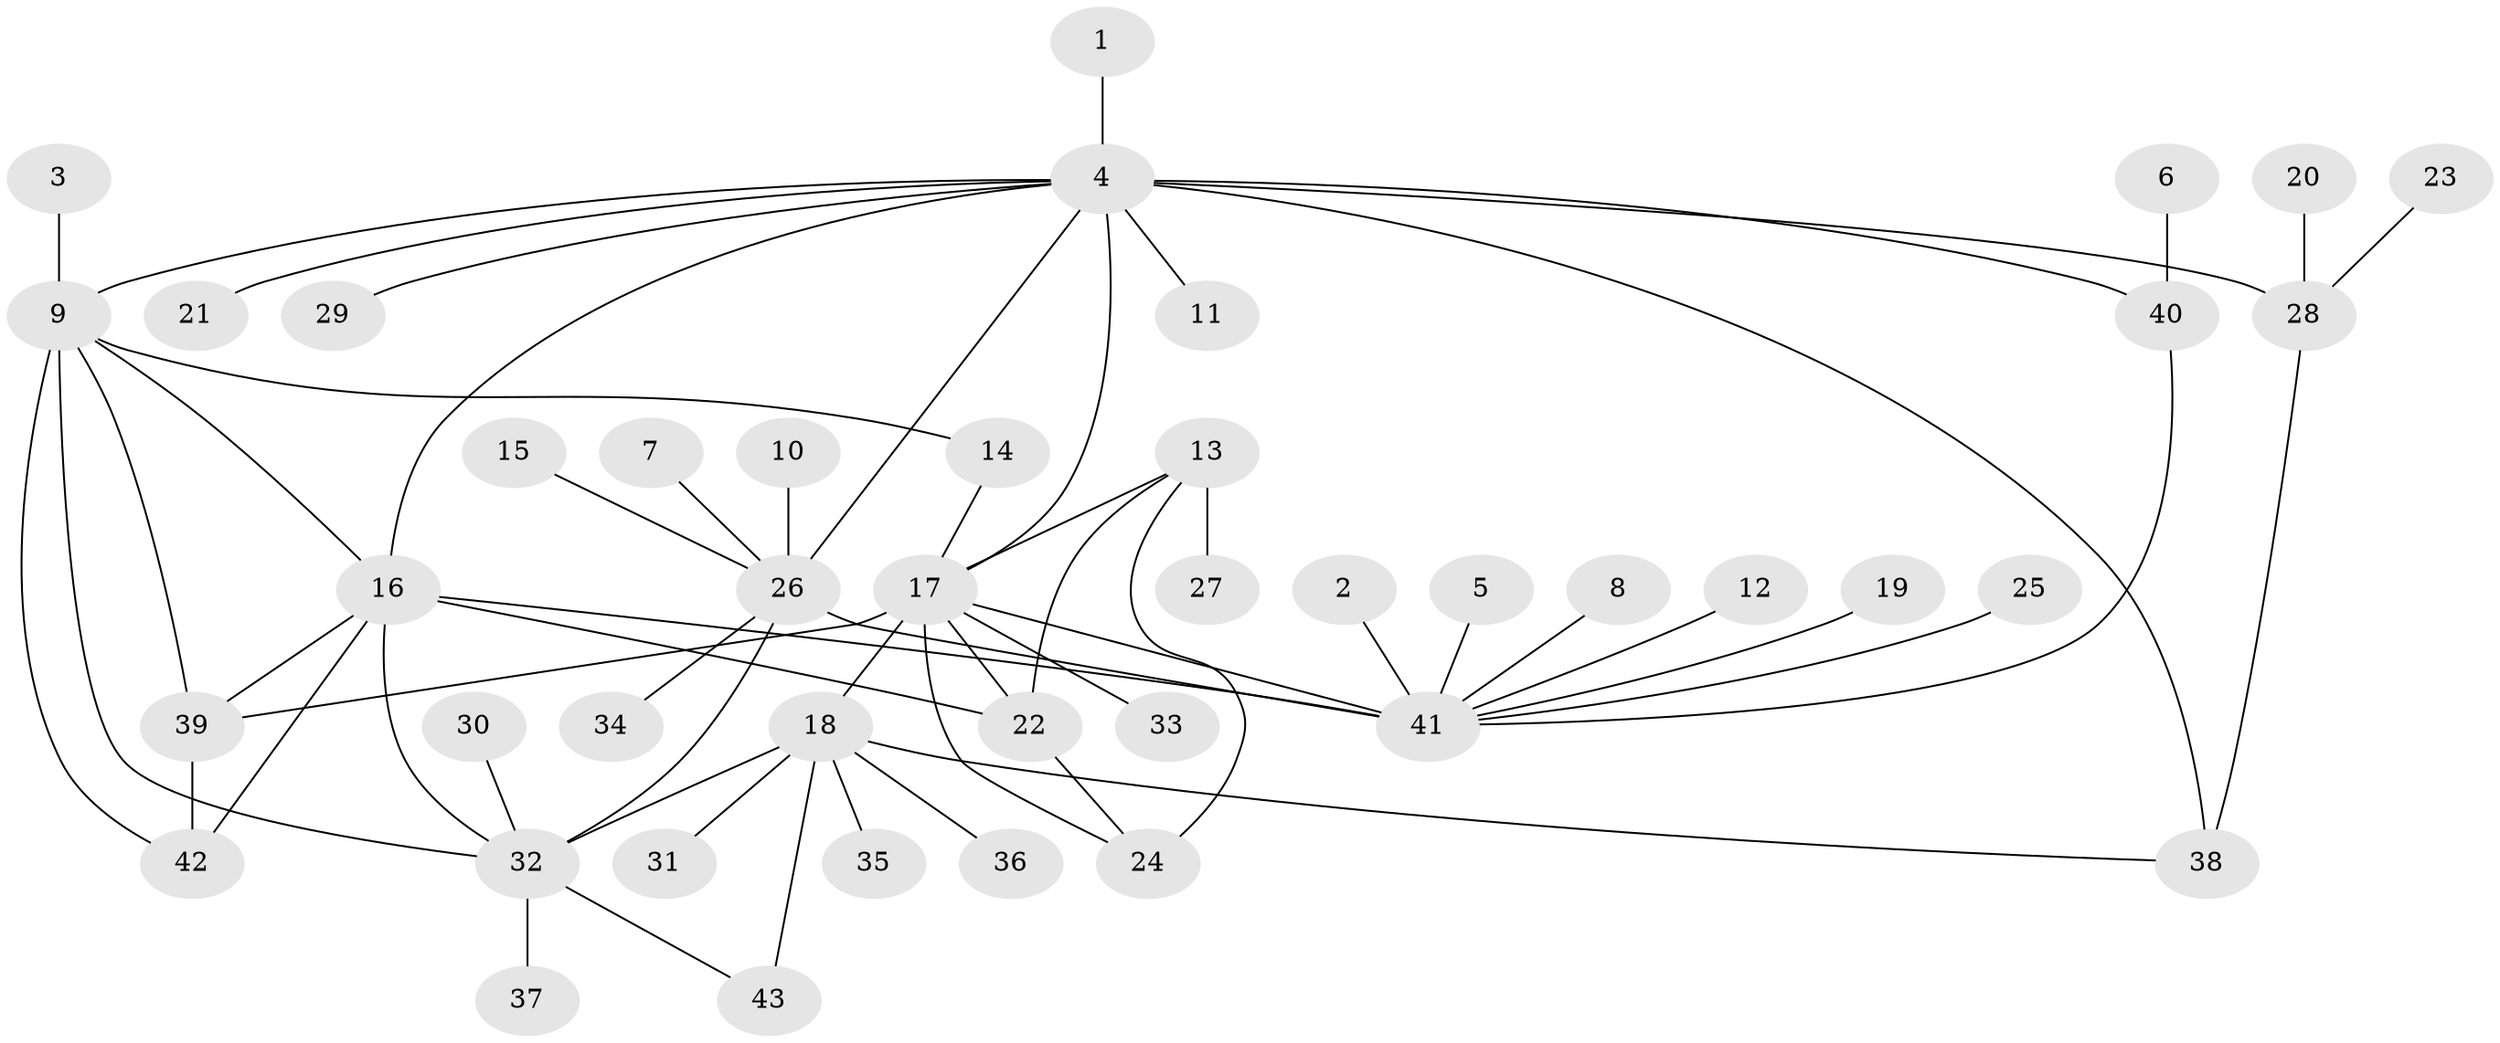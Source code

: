 // original degree distribution, {5: 0.08139534883720931, 10: 0.03488372093023256, 4: 0.046511627906976744, 6: 0.023255813953488372, 12: 0.011627906976744186, 7: 0.023255813953488372, 8: 0.023255813953488372, 11: 0.011627906976744186, 1: 0.6162790697674418, 3: 0.05813953488372093, 2: 0.06976744186046512}
// Generated by graph-tools (version 1.1) at 2025/50/03/09/25 03:50:33]
// undirected, 43 vertices, 61 edges
graph export_dot {
graph [start="1"]
  node [color=gray90,style=filled];
  1;
  2;
  3;
  4;
  5;
  6;
  7;
  8;
  9;
  10;
  11;
  12;
  13;
  14;
  15;
  16;
  17;
  18;
  19;
  20;
  21;
  22;
  23;
  24;
  25;
  26;
  27;
  28;
  29;
  30;
  31;
  32;
  33;
  34;
  35;
  36;
  37;
  38;
  39;
  40;
  41;
  42;
  43;
  1 -- 4 [weight=1.0];
  2 -- 41 [weight=1.0];
  3 -- 9 [weight=1.0];
  4 -- 9 [weight=1.0];
  4 -- 11 [weight=1.0];
  4 -- 16 [weight=2.0];
  4 -- 17 [weight=2.0];
  4 -- 21 [weight=1.0];
  4 -- 26 [weight=1.0];
  4 -- 28 [weight=2.0];
  4 -- 29 [weight=1.0];
  4 -- 38 [weight=2.0];
  4 -- 40 [weight=1.0];
  5 -- 41 [weight=1.0];
  6 -- 40 [weight=1.0];
  7 -- 26 [weight=1.0];
  8 -- 41 [weight=1.0];
  9 -- 14 [weight=1.0];
  9 -- 16 [weight=1.0];
  9 -- 32 [weight=1.0];
  9 -- 39 [weight=1.0];
  9 -- 42 [weight=1.0];
  10 -- 26 [weight=1.0];
  12 -- 41 [weight=1.0];
  13 -- 17 [weight=1.0];
  13 -- 22 [weight=1.0];
  13 -- 24 [weight=1.0];
  13 -- 27 [weight=1.0];
  14 -- 17 [weight=1.0];
  15 -- 26 [weight=1.0];
  16 -- 22 [weight=1.0];
  16 -- 32 [weight=1.0];
  16 -- 39 [weight=1.0];
  16 -- 41 [weight=1.0];
  16 -- 42 [weight=1.0];
  17 -- 18 [weight=1.0];
  17 -- 22 [weight=1.0];
  17 -- 24 [weight=1.0];
  17 -- 33 [weight=1.0];
  17 -- 39 [weight=1.0];
  17 -- 41 [weight=1.0];
  18 -- 31 [weight=1.0];
  18 -- 32 [weight=2.0];
  18 -- 35 [weight=1.0];
  18 -- 36 [weight=1.0];
  18 -- 38 [weight=1.0];
  18 -- 43 [weight=2.0];
  19 -- 41 [weight=1.0];
  20 -- 28 [weight=1.0];
  22 -- 24 [weight=1.0];
  23 -- 28 [weight=1.0];
  25 -- 41 [weight=1.0];
  26 -- 32 [weight=1.0];
  26 -- 34 [weight=1.0];
  26 -- 41 [weight=3.0];
  28 -- 38 [weight=1.0];
  30 -- 32 [weight=1.0];
  32 -- 37 [weight=1.0];
  32 -- 43 [weight=1.0];
  39 -- 42 [weight=1.0];
  40 -- 41 [weight=1.0];
}
